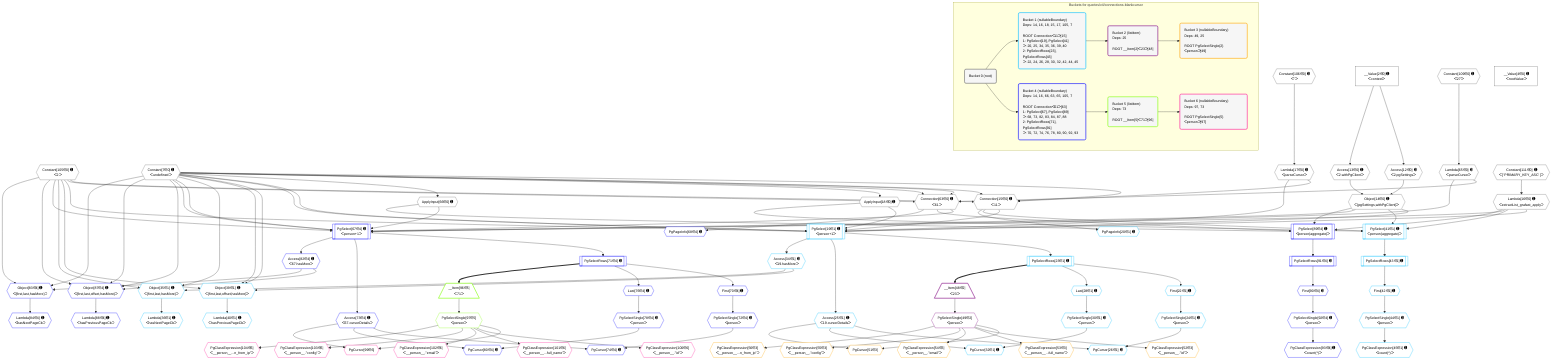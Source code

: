 %%{init: {'themeVariables': { 'fontSize': '12px'}}}%%
graph TD
    classDef path fill:#eee,stroke:#000,color:#000
    classDef plan fill:#fff,stroke-width:1px,color:#000
    classDef itemplan fill:#fff,stroke-width:2px,color:#000
    classDef unbatchedplan fill:#dff,stroke-width:1px,color:#000
    classDef sideeffectplan fill:#fcc,stroke-width:2px,color:#000
    classDef bucket fill:#f6f6f6,color:#000,stroke-width:2px,text-align:left


    %% plan dependencies
    Connection15{{"Connection[15∈0] ➊<br />ᐸ11ᐳ"}}:::plan
    Constant105{{"Constant[105∈0] ➊<br />ᐸ2ᐳ"}}:::plan
    Constant7{{"Constant[7∈0] ➊<br />ᐸundefinedᐳ"}}:::plan
    Lambda17{{"Lambda[17∈0] ➊<br />ᐸparseCursorᐳ"}}:::plan
    Constant105 & Constant7 & Constant7 & Lambda17 --> Connection15
    Connection63{{"Connection[63∈0] ➊<br />ᐸ61ᐳ"}}:::plan
    Lambda65{{"Lambda[65∈0] ➊<br />ᐸparseCursorᐳ"}}:::plan
    Constant105 & Constant7 & Constant7 & Lambda65 --> Connection63
    Object14{{"Object[14∈0] ➊<br />ᐸ{pgSettings,withPgClient}ᐳ"}}:::plan
    Access12{{"Access[12∈0] ➊<br />ᐸ2.pgSettingsᐳ"}}:::plan
    Access13{{"Access[13∈0] ➊<br />ᐸ2.withPgClientᐳ"}}:::plan
    Access12 & Access13 --> Object14
    __Value2["__Value[2∈0] ➊<br />ᐸcontextᐳ"]:::plan
    __Value2 --> Access12
    __Value2 --> Access13
    Lambda16{{"Lambda[16∈0] ➊<br />ᐸextractList_grafast_applyᐳ"}}:::plan
    Constant111{{"Constant[111∈0] ➊<br />ᐸ[ 'PRIMARY_KEY_ASC' ]ᐳ"}}:::plan
    Constant111 --> Lambda16
    Constant106{{"Constant[106∈0] ➊<br />ᐸ''ᐳ"}}:::plan
    Constant106 --> Lambda17
    ApplyInput18{{"ApplyInput[18∈0] ➊"}}:::plan
    Constant7 --> ApplyInput18
    Constant109{{"Constant[109∈0] ➊<br />ᐸ'27'ᐳ"}}:::plan
    Constant109 --> Lambda65
    ApplyInput66{{"ApplyInput[66∈0] ➊"}}:::plan
    Constant7 --> ApplyInput66
    __Value4["__Value[4∈0] ➊<br />ᐸrootValueᐳ"]:::plan
    PgSelect19[["PgSelect[19∈1] ➊<br />ᐸperson+1ᐳ"]]:::plan
    Object14 & Lambda16 & ApplyInput18 & Connection15 & Lambda17 & Constant105 & Constant7 & Constant7 --> PgSelect19
    Object39{{"Object[39∈1] ➊<br />ᐸ{first,last,offset,hasMore}ᐳ"}}:::plan
    Access34{{"Access[34∈1] ➊<br />ᐸ19.hasMoreᐳ"}}:::plan
    Constant105 & Constant7 & Constant7 & Access34 --> Object39
    PgSelect41[["PgSelect[41∈1] ➊<br />ᐸperson(aggregate)ᐳ"]]:::plan
    Object14 & Lambda16 & ApplyInput18 & Connection15 --> PgSelect41
    Object35{{"Object[35∈1] ➊<br />ᐸ{first,last,hasMore}ᐳ"}}:::plan
    Constant105 & Constant7 & Access34 --> Object35
    PgCursor26{{"PgCursor[26∈1] ➊"}}:::plan
    PgSelectSingle24{{"PgSelectSingle[24∈1] ➊<br />ᐸpersonᐳ"}}:::plan
    Access25{{"Access[25∈1] ➊<br />ᐸ19.cursorDetailsᐳ"}}:::plan
    PgSelectSingle24 & Access25 --> PgCursor26
    PgCursor32{{"PgCursor[32∈1] ➊"}}:::plan
    PgSelectSingle30{{"PgSelectSingle[30∈1] ➊<br />ᐸpersonᐳ"}}:::plan
    PgSelectSingle30 & Access25 --> PgCursor32
    PgPageInfo20{{"PgPageInfo[20∈1] ➊"}}:::plan
    Connection15 --> PgPageInfo20
    First22{{"First[22∈1] ➊"}}:::plan
    PgSelectRows23[["PgSelectRows[23∈1] ➊"]]:::plan
    PgSelectRows23 --> First22
    PgSelect19 --> PgSelectRows23
    First22 --> PgSelectSingle24
    PgSelect19 --> Access25
    Last28{{"Last[28∈1] ➊"}}:::plan
    PgSelectRows23 --> Last28
    Last28 --> PgSelectSingle30
    PgSelect19 --> Access34
    Lambda36{{"Lambda[36∈1] ➊<br />ᐸhasNextPageCbᐳ"}}:::plan
    Object35 --> Lambda36
    Lambda40{{"Lambda[40∈1] ➊<br />ᐸhasPreviousPageCbᐳ"}}:::plan
    Object39 --> Lambda40
    First42{{"First[42∈1] ➊"}}:::plan
    PgSelectRows43[["PgSelectRows[43∈1] ➊"]]:::plan
    PgSelectRows43 --> First42
    PgSelect41 --> PgSelectRows43
    PgSelectSingle44{{"PgSelectSingle[44∈1] ➊<br />ᐸpersonᐳ"}}:::plan
    First42 --> PgSelectSingle44
    PgClassExpression45{{"PgClassExpression[45∈1] ➊<br />ᐸcount(*)ᐳ"}}:::plan
    PgSelectSingle44 --> PgClassExpression45
    __Item48[/"__Item[48∈2]<br />ᐸ23ᐳ"\]:::itemplan
    PgSelectRows23 ==> __Item48
    PgSelectSingle49{{"PgSelectSingle[49∈2]<br />ᐸpersonᐳ"}}:::plan
    __Item48 --> PgSelectSingle49
    PgCursor51{{"PgCursor[51∈3]"}}:::plan
    PgSelectSingle49 & Access25 --> PgCursor51
    PgClassExpression52{{"PgClassExpression[52∈3]<br />ᐸ__person__.”id”ᐳ"}}:::plan
    PgSelectSingle49 --> PgClassExpression52
    PgClassExpression53{{"PgClassExpression[53∈3]<br />ᐸ__person__...full_name”ᐳ"}}:::plan
    PgSelectSingle49 --> PgClassExpression53
    PgClassExpression54{{"PgClassExpression[54∈3]<br />ᐸ__person__.”email”ᐳ"}}:::plan
    PgSelectSingle49 --> PgClassExpression54
    PgClassExpression55{{"PgClassExpression[55∈3]<br />ᐸ__person__.”config”ᐳ"}}:::plan
    PgSelectSingle49 --> PgClassExpression55
    PgClassExpression56{{"PgClassExpression[56∈3]<br />ᐸ__person__...n_from_ip”ᐳ"}}:::plan
    PgSelectSingle49 --> PgClassExpression56
    PgSelect67[["PgSelect[67∈4] ➊<br />ᐸperson+1ᐳ"]]:::plan
    Object14 & Lambda16 & ApplyInput66 & Connection63 & Lambda65 & Constant105 & Constant7 & Constant7 --> PgSelect67
    Object87{{"Object[87∈4] ➊<br />ᐸ{first,last,offset,hasMore}ᐳ"}}:::plan
    Access82{{"Access[82∈4] ➊<br />ᐸ67.hasMoreᐳ"}}:::plan
    Constant105 & Constant7 & Constant7 & Access82 --> Object87
    PgSelect89[["PgSelect[89∈4] ➊<br />ᐸperson(aggregate)ᐳ"]]:::plan
    Object14 & Lambda16 & ApplyInput66 & Connection63 --> PgSelect89
    Object83{{"Object[83∈4] ➊<br />ᐸ{first,last,hasMore}ᐳ"}}:::plan
    Constant105 & Constant7 & Access82 --> Object83
    PgCursor74{{"PgCursor[74∈4] ➊"}}:::plan
    PgSelectSingle72{{"PgSelectSingle[72∈4] ➊<br />ᐸpersonᐳ"}}:::plan
    Access73{{"Access[73∈4] ➊<br />ᐸ67.cursorDetailsᐳ"}}:::plan
    PgSelectSingle72 & Access73 --> PgCursor74
    PgCursor80{{"PgCursor[80∈4] ➊"}}:::plan
    PgSelectSingle78{{"PgSelectSingle[78∈4] ➊<br />ᐸpersonᐳ"}}:::plan
    PgSelectSingle78 & Access73 --> PgCursor80
    PgPageInfo68{{"PgPageInfo[68∈4] ➊"}}:::plan
    Connection63 --> PgPageInfo68
    First70{{"First[70∈4] ➊"}}:::plan
    PgSelectRows71[["PgSelectRows[71∈4] ➊"]]:::plan
    PgSelectRows71 --> First70
    PgSelect67 --> PgSelectRows71
    First70 --> PgSelectSingle72
    PgSelect67 --> Access73
    Last76{{"Last[76∈4] ➊"}}:::plan
    PgSelectRows71 --> Last76
    Last76 --> PgSelectSingle78
    PgSelect67 --> Access82
    Lambda84{{"Lambda[84∈4] ➊<br />ᐸhasNextPageCbᐳ"}}:::plan
    Object83 --> Lambda84
    Lambda88{{"Lambda[88∈4] ➊<br />ᐸhasPreviousPageCbᐳ"}}:::plan
    Object87 --> Lambda88
    First90{{"First[90∈4] ➊"}}:::plan
    PgSelectRows91[["PgSelectRows[91∈4] ➊"]]:::plan
    PgSelectRows91 --> First90
    PgSelect89 --> PgSelectRows91
    PgSelectSingle92{{"PgSelectSingle[92∈4] ➊<br />ᐸpersonᐳ"}}:::plan
    First90 --> PgSelectSingle92
    PgClassExpression93{{"PgClassExpression[93∈4] ➊<br />ᐸcount(*)ᐳ"}}:::plan
    PgSelectSingle92 --> PgClassExpression93
    __Item96[/"__Item[96∈5]<br />ᐸ71ᐳ"\]:::itemplan
    PgSelectRows71 ==> __Item96
    PgSelectSingle97{{"PgSelectSingle[97∈5]<br />ᐸpersonᐳ"}}:::plan
    __Item96 --> PgSelectSingle97
    PgCursor99{{"PgCursor[99∈6]"}}:::plan
    PgSelectSingle97 & Access73 --> PgCursor99
    PgClassExpression100{{"PgClassExpression[100∈6]<br />ᐸ__person__.”id”ᐳ"}}:::plan
    PgSelectSingle97 --> PgClassExpression100
    PgClassExpression101{{"PgClassExpression[101∈6]<br />ᐸ__person__...full_name”ᐳ"}}:::plan
    PgSelectSingle97 --> PgClassExpression101
    PgClassExpression102{{"PgClassExpression[102∈6]<br />ᐸ__person__.”email”ᐳ"}}:::plan
    PgSelectSingle97 --> PgClassExpression102
    PgClassExpression103{{"PgClassExpression[103∈6]<br />ᐸ__person__.”config”ᐳ"}}:::plan
    PgSelectSingle97 --> PgClassExpression103
    PgClassExpression104{{"PgClassExpression[104∈6]<br />ᐸ__person__...n_from_ip”ᐳ"}}:::plan
    PgSelectSingle97 --> PgClassExpression104

    %% define steps

    subgraph "Buckets for queries/v4/connections-blankcursor"
    Bucket0("Bucket 0 (root)"):::bucket
    classDef bucket0 stroke:#696969
    class Bucket0,__Value2,__Value4,Constant7,Access12,Access13,Object14,Connection15,Lambda16,Lambda17,ApplyInput18,Connection63,Lambda65,ApplyInput66,Constant105,Constant106,Constant109,Constant111 bucket0
    Bucket1("Bucket 1 (nullableBoundary)<br />Deps: 14, 16, 18, 15, 17, 105, 7<br /><br />ROOT Connectionᐸ11ᐳ[15]<br />1: PgSelect[19], PgSelect[41]<br />ᐳ: 20, 25, 34, 35, 36, 39, 40<br />2: PgSelectRows[23], PgSelectRows[43]<br />ᐳ: 22, 24, 26, 28, 30, 32, 42, 44, 45"):::bucket
    classDef bucket1 stroke:#00bfff
    class Bucket1,PgSelect19,PgPageInfo20,First22,PgSelectRows23,PgSelectSingle24,Access25,PgCursor26,Last28,PgSelectSingle30,PgCursor32,Access34,Object35,Lambda36,Object39,Lambda40,PgSelect41,First42,PgSelectRows43,PgSelectSingle44,PgClassExpression45 bucket1
    Bucket2("Bucket 2 (listItem)<br />Deps: 25<br /><br />ROOT __Item{2}ᐸ23ᐳ[48]"):::bucket
    classDef bucket2 stroke:#7f007f
    class Bucket2,__Item48,PgSelectSingle49 bucket2
    Bucket3("Bucket 3 (nullableBoundary)<br />Deps: 49, 25<br /><br />ROOT PgSelectSingle{2}ᐸpersonᐳ[49]"):::bucket
    classDef bucket3 stroke:#ffa500
    class Bucket3,PgCursor51,PgClassExpression52,PgClassExpression53,PgClassExpression54,PgClassExpression55,PgClassExpression56 bucket3
    Bucket4("Bucket 4 (nullableBoundary)<br />Deps: 14, 16, 66, 63, 65, 105, 7<br /><br />ROOT Connectionᐸ61ᐳ[63]<br />1: PgSelect[67], PgSelect[89]<br />ᐳ: 68, 73, 82, 83, 84, 87, 88<br />2: PgSelectRows[71], PgSelectRows[91]<br />ᐳ: 70, 72, 74, 76, 78, 80, 90, 92, 93"):::bucket
    classDef bucket4 stroke:#0000ff
    class Bucket4,PgSelect67,PgPageInfo68,First70,PgSelectRows71,PgSelectSingle72,Access73,PgCursor74,Last76,PgSelectSingle78,PgCursor80,Access82,Object83,Lambda84,Object87,Lambda88,PgSelect89,First90,PgSelectRows91,PgSelectSingle92,PgClassExpression93 bucket4
    Bucket5("Bucket 5 (listItem)<br />Deps: 73<br /><br />ROOT __Item{5}ᐸ71ᐳ[96]"):::bucket
    classDef bucket5 stroke:#7fff00
    class Bucket5,__Item96,PgSelectSingle97 bucket5
    Bucket6("Bucket 6 (nullableBoundary)<br />Deps: 97, 73<br /><br />ROOT PgSelectSingle{5}ᐸpersonᐳ[97]"):::bucket
    classDef bucket6 stroke:#ff1493
    class Bucket6,PgCursor99,PgClassExpression100,PgClassExpression101,PgClassExpression102,PgClassExpression103,PgClassExpression104 bucket6
    Bucket0 --> Bucket1 & Bucket4
    Bucket1 --> Bucket2
    Bucket2 --> Bucket3
    Bucket4 --> Bucket5
    Bucket5 --> Bucket6
    end